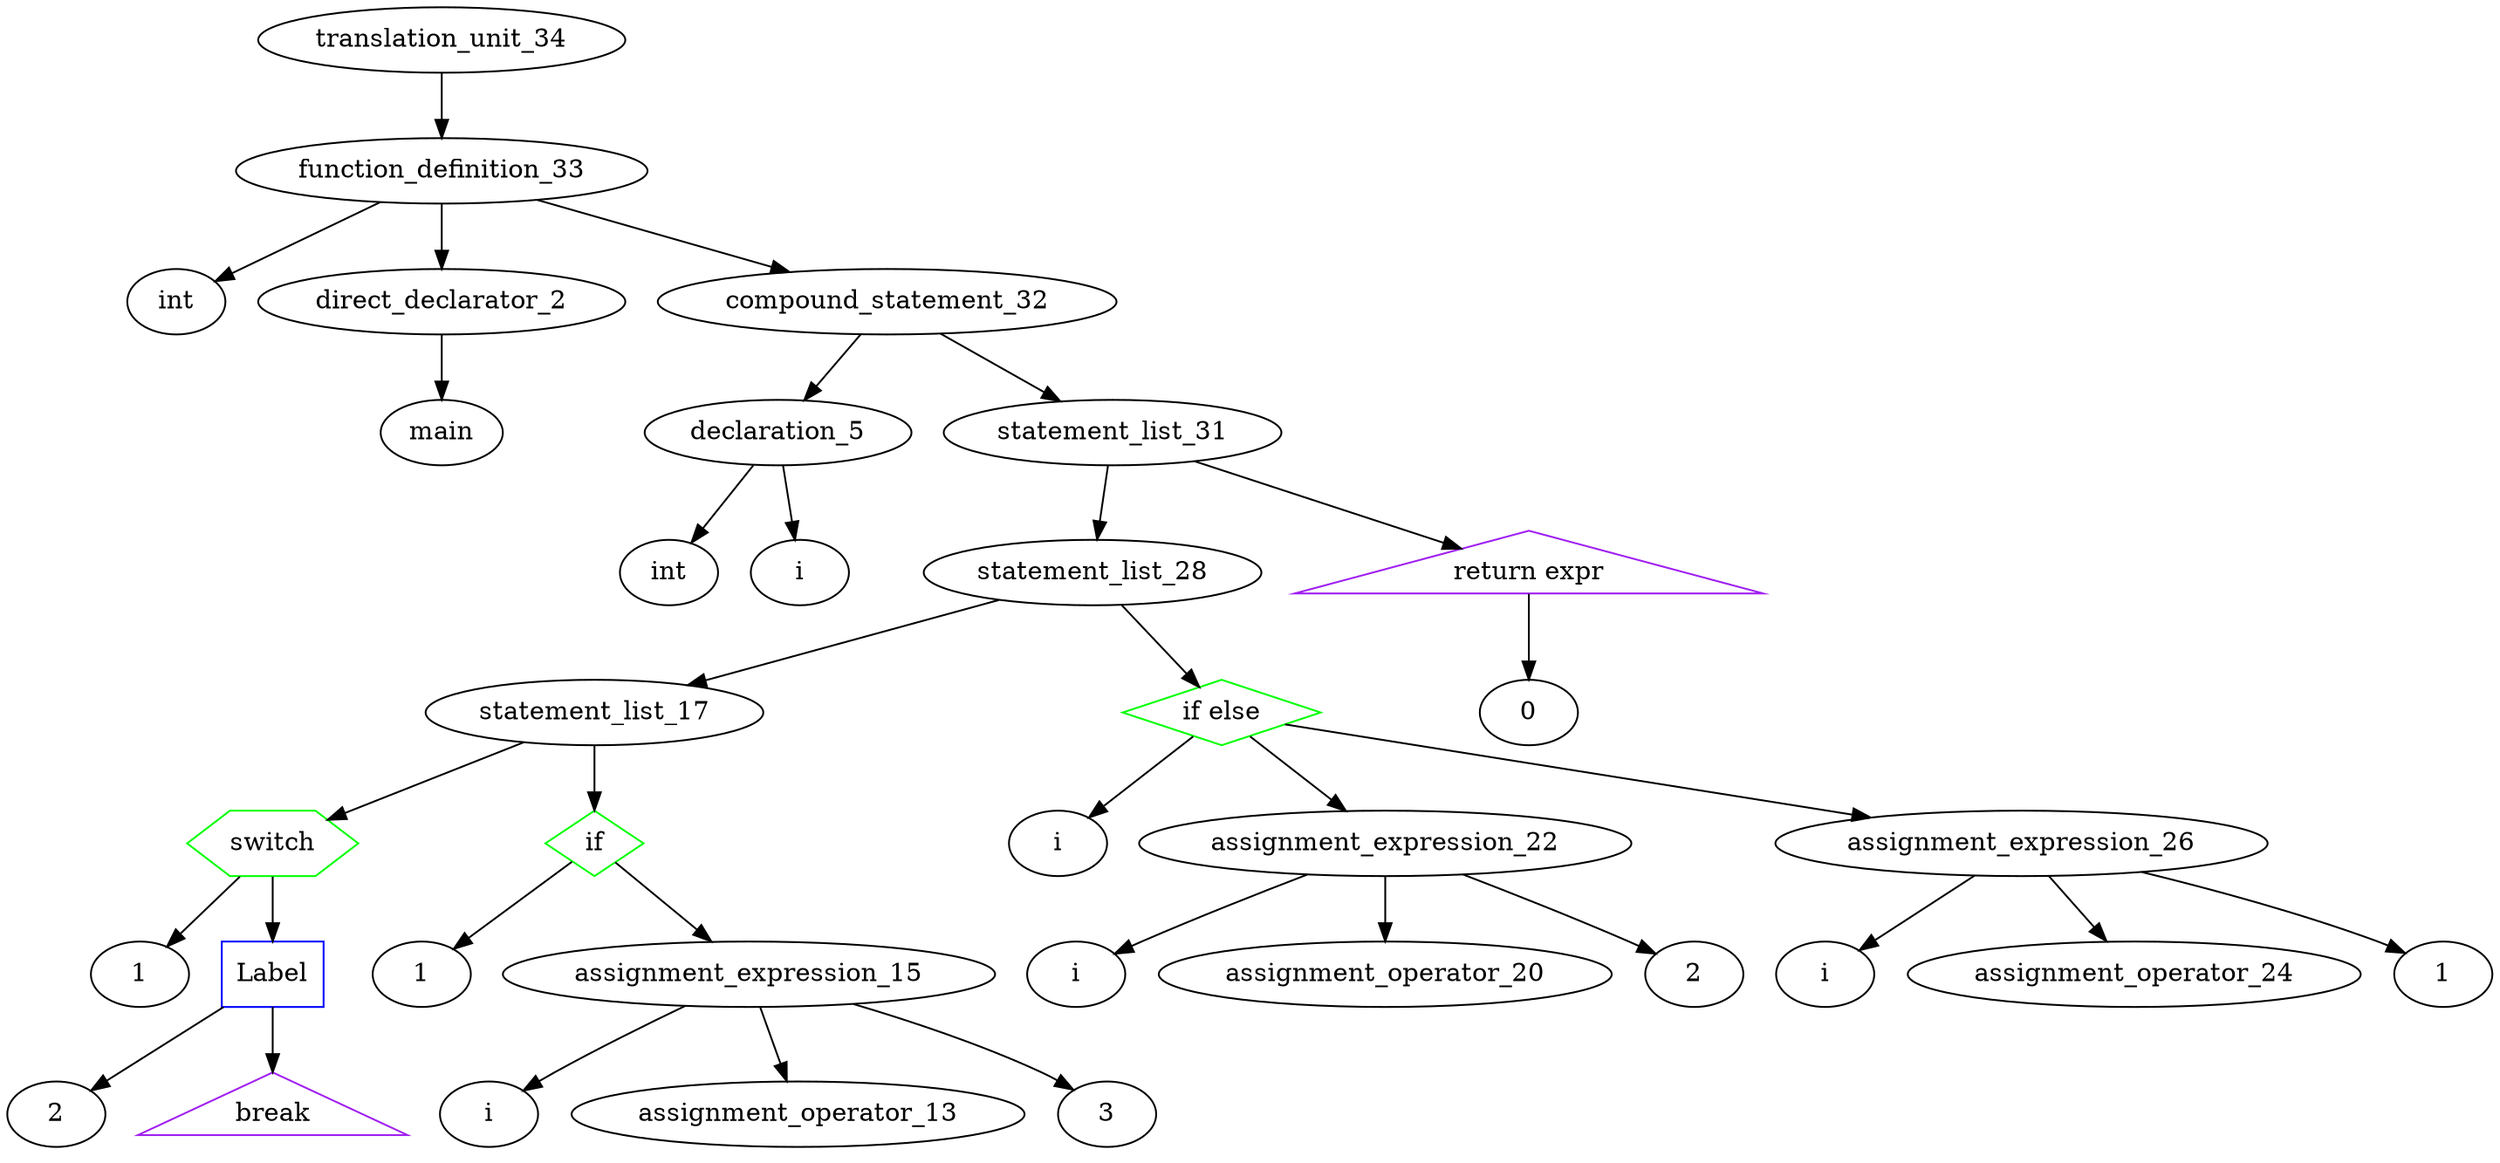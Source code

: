 digraph AST {
	translation_unit_34 -> function_definition_33;
	function_definition_33 -> type_specifier_0;
	type_specifier_0 [label="int"]
	function_definition_33 -> direct_declarator_2;
	direct_declarator_2 -> identifier_1;
	identifier_1 [label="main"]
	function_definition_33 -> compound_statement_32;
	compound_statement_32 -> declaration_5;
	declaration_5 -> type_specifier_3;
	type_specifier_3 [label="int"]
	declaration_5 -> identifier_4;
	identifier_4 [label="i"]
	compound_statement_32 -> statement_list_31;
	statement_list_31 -> statement_list_28;
	statement_list_28 -> statement_list_17;
	statement_list_17 -> selection_statement_10;
	selection_statement_10 [shape=hexagon,color=green,label="switch"]
	selection_statement_10 -> constant_6;
	constant_6 [label="1"]
	selection_statement_10 -> labeled_statement_9;
	labeled_statement_9 [shape = box,color=blue,label="Label"]
	labeled_statement_9 -> constant_7;
	constant_7 [label="2"]
	labeled_statement_9 -> jump_statement_8;
	jump_statement_8 [shape = triangle,color=purple,label="break"]
	statement_list_17 -> selection_statement_16;
	selection_statement_16 [shape=diamond,color=green,label="if"]
	selection_statement_16 -> constant_11;
	constant_11 [label="1"]
	selection_statement_16 -> assignment_expression_15;
	assignment_expression_15 -> identifier_12;
	identifier_12 [label="i"]
	assignment_expression_15 -> assignment_operator_13;
	assignment_expression_15 -> constant_14;
	constant_14 [label="3"]
	statement_list_28 -> selection_statement_27;
	selection_statement_27 [shape=diamond,color=green,label="if else"]
	selection_statement_27 -> identifier_18;
	identifier_18 [label="i"]
	selection_statement_27 -> assignment_expression_22;
	assignment_expression_22 -> identifier_19;
	identifier_19 [label="i"]
	assignment_expression_22 -> assignment_operator_20;
	assignment_expression_22 -> constant_21;
	constant_21 [label="2"]
	selection_statement_27 -> assignment_expression_26;
	assignment_expression_26 -> identifier_23;
	identifier_23 [label="i"]
	assignment_expression_26 -> assignment_operator_24;
	assignment_expression_26 -> constant_25;
	constant_25 [label="1"]
	statement_list_31 -> jump_statement_30;
	jump_statement_30 [shape = triangle,color=purple,label="return expr"]
	jump_statement_30 -> constant_29;
	constant_29 [label="0"]
}
